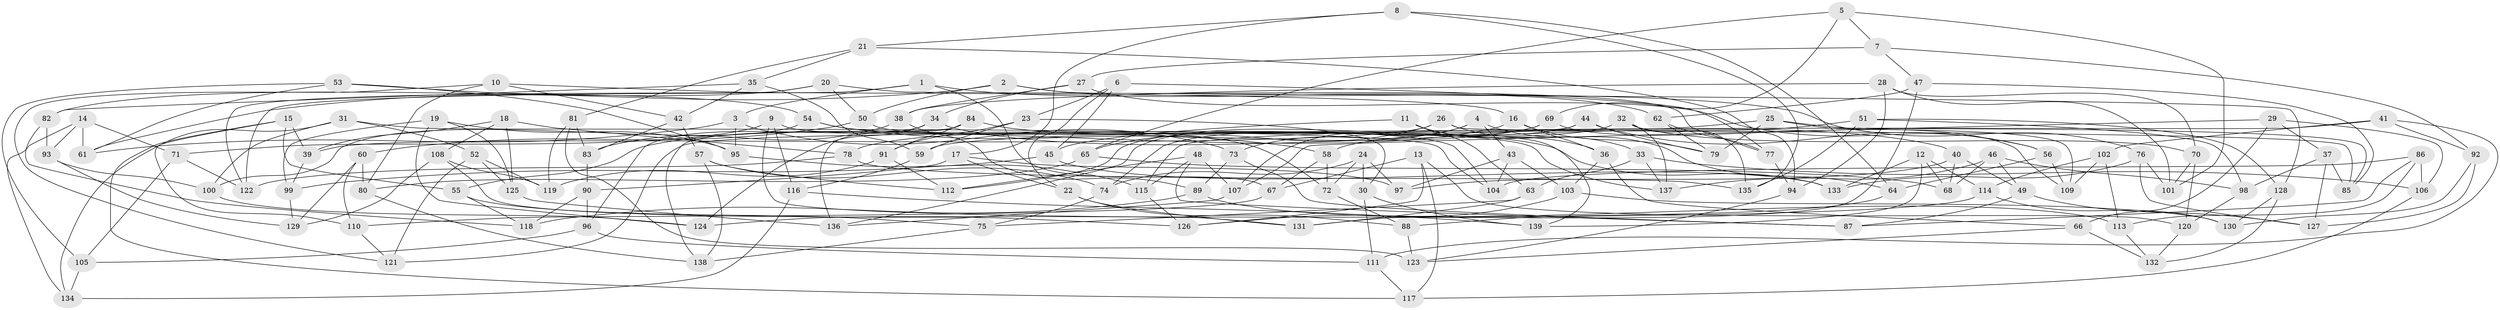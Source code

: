 // coarse degree distribution, {4: 0.42045454545454547, 5: 0.045454545454545456, 6: 0.5340909090909091}
// Generated by graph-tools (version 1.1) at 2025/24/03/03/25 07:24:28]
// undirected, 139 vertices, 278 edges
graph export_dot {
graph [start="1"]
  node [color=gray90,style=filled];
  1;
  2;
  3;
  4;
  5;
  6;
  7;
  8;
  9;
  10;
  11;
  12;
  13;
  14;
  15;
  16;
  17;
  18;
  19;
  20;
  21;
  22;
  23;
  24;
  25;
  26;
  27;
  28;
  29;
  30;
  31;
  32;
  33;
  34;
  35;
  36;
  37;
  38;
  39;
  40;
  41;
  42;
  43;
  44;
  45;
  46;
  47;
  48;
  49;
  50;
  51;
  52;
  53;
  54;
  55;
  56;
  57;
  58;
  59;
  60;
  61;
  62;
  63;
  64;
  65;
  66;
  67;
  68;
  69;
  70;
  71;
  72;
  73;
  74;
  75;
  76;
  77;
  78;
  79;
  80;
  81;
  82;
  83;
  84;
  85;
  86;
  87;
  88;
  89;
  90;
  91;
  92;
  93;
  94;
  95;
  96;
  97;
  98;
  99;
  100;
  101;
  102;
  103;
  104;
  105;
  106;
  107;
  108;
  109;
  110;
  111;
  112;
  113;
  114;
  115;
  116;
  117;
  118;
  119;
  120;
  121;
  122;
  123;
  124;
  125;
  126;
  127;
  128;
  129;
  130;
  131;
  132;
  133;
  134;
  135;
  136;
  137;
  138;
  139;
  1 -- 122;
  1 -- 76;
  1 -- 3;
  1 -- 67;
  2 -- 62;
  2 -- 77;
  2 -- 50;
  2 -- 61;
  3 -- 61;
  3 -- 73;
  3 -- 95;
  4 -- 73;
  4 -- 107;
  4 -- 64;
  4 -- 43;
  5 -- 69;
  5 -- 7;
  5 -- 101;
  5 -- 65;
  6 -- 77;
  6 -- 23;
  6 -- 22;
  6 -- 45;
  7 -- 47;
  7 -- 27;
  7 -- 92;
  8 -- 17;
  8 -- 135;
  8 -- 64;
  8 -- 21;
  9 -- 131;
  9 -- 71;
  9 -- 116;
  9 -- 104;
  10 -- 16;
  10 -- 42;
  10 -- 80;
  10 -- 121;
  11 -- 63;
  11 -- 139;
  11 -- 45;
  11 -- 36;
  12 -- 139;
  12 -- 68;
  12 -- 133;
  12 -- 114;
  13 -- 120;
  13 -- 67;
  13 -- 126;
  13 -- 117;
  14 -- 71;
  14 -- 134;
  14 -- 93;
  14 -- 61;
  15 -- 55;
  15 -- 117;
  15 -- 110;
  15 -- 39;
  16 -- 55;
  16 -- 36;
  16 -- 79;
  17 -- 97;
  17 -- 22;
  17 -- 90;
  18 -- 78;
  18 -- 125;
  18 -- 39;
  18 -- 108;
  19 -- 95;
  19 -- 124;
  19 -- 99;
  19 -- 125;
  20 -- 122;
  20 -- 50;
  20 -- 128;
  20 -- 82;
  21 -- 94;
  21 -- 35;
  21 -- 81;
  22 -- 88;
  22 -- 131;
  23 -- 91;
  23 -- 30;
  23 -- 59;
  24 -- 72;
  24 -- 74;
  24 -- 30;
  24 -- 97;
  25 -- 109;
  25 -- 85;
  25 -- 79;
  25 -- 59;
  26 -- 39;
  26 -- 33;
  26 -- 65;
  26 -- 85;
  27 -- 34;
  27 -- 56;
  27 -- 38;
  28 -- 38;
  28 -- 94;
  28 -- 101;
  28 -- 70;
  29 -- 66;
  29 -- 107;
  29 -- 106;
  29 -- 37;
  30 -- 139;
  30 -- 111;
  31 -- 104;
  31 -- 134;
  31 -- 100;
  31 -- 52;
  32 -- 135;
  32 -- 137;
  32 -- 70;
  32 -- 74;
  33 -- 63;
  33 -- 106;
  33 -- 137;
  34 -- 40;
  34 -- 124;
  34 -- 96;
  35 -- 42;
  35 -- 59;
  35 -- 82;
  36 -- 103;
  36 -- 66;
  37 -- 98;
  37 -- 127;
  37 -- 85;
  38 -- 83;
  38 -- 89;
  39 -- 99;
  40 -- 97;
  40 -- 68;
  40 -- 49;
  41 -- 102;
  41 -- 92;
  41 -- 111;
  41 -- 115;
  42 -- 83;
  42 -- 57;
  43 -- 97;
  43 -- 103;
  43 -- 104;
  44 -- 121;
  44 -- 79;
  44 -- 56;
  44 -- 136;
  45 -- 99;
  45 -- 133;
  46 -- 49;
  46 -- 98;
  46 -- 68;
  46 -- 137;
  47 -- 62;
  47 -- 131;
  47 -- 85;
  48 -- 107;
  48 -- 87;
  48 -- 112;
  48 -- 115;
  49 -- 87;
  49 -- 127;
  50 -- 60;
  50 -- 137;
  51 -- 135;
  51 -- 58;
  51 -- 128;
  51 -- 98;
  52 -- 125;
  52 -- 121;
  52 -- 119;
  53 -- 95;
  53 -- 105;
  53 -- 54;
  53 -- 61;
  54 -- 58;
  54 -- 72;
  54 -- 100;
  55 -- 118;
  55 -- 75;
  56 -- 109;
  56 -- 64;
  57 -- 112;
  57 -- 138;
  57 -- 74;
  58 -- 72;
  58 -- 67;
  59 -- 116;
  60 -- 80;
  60 -- 110;
  60 -- 129;
  62 -- 77;
  62 -- 79;
  63 -- 131;
  63 -- 75;
  64 -- 88;
  65 -- 68;
  65 -- 80;
  66 -- 132;
  66 -- 123;
  67 -- 110;
  69 -- 112;
  69 -- 78;
  69 -- 109;
  70 -- 101;
  70 -- 120;
  71 -- 105;
  71 -- 122;
  72 -- 88;
  73 -- 87;
  73 -- 89;
  74 -- 75;
  75 -- 138;
  76 -- 127;
  76 -- 101;
  76 -- 133;
  77 -- 94;
  78 -- 135;
  78 -- 122;
  80 -- 138;
  81 -- 123;
  81 -- 119;
  81 -- 83;
  82 -- 118;
  82 -- 93;
  83 -- 90;
  84 -- 133;
  84 -- 91;
  84 -- 138;
  84 -- 136;
  86 -- 106;
  86 -- 104;
  86 -- 87;
  86 -- 113;
  88 -- 123;
  89 -- 113;
  89 -- 118;
  90 -- 96;
  90 -- 118;
  91 -- 112;
  91 -- 119;
  92 -- 127;
  92 -- 130;
  93 -- 100;
  93 -- 129;
  94 -- 123;
  95 -- 115;
  96 -- 111;
  96 -- 105;
  98 -- 120;
  99 -- 129;
  100 -- 124;
  102 -- 114;
  102 -- 109;
  102 -- 113;
  103 -- 130;
  103 -- 126;
  105 -- 134;
  106 -- 117;
  107 -- 136;
  108 -- 119;
  108 -- 129;
  108 -- 126;
  110 -- 121;
  111 -- 117;
  113 -- 132;
  114 -- 124;
  114 -- 130;
  115 -- 126;
  116 -- 139;
  116 -- 134;
  120 -- 132;
  125 -- 136;
  128 -- 130;
  128 -- 132;
}
